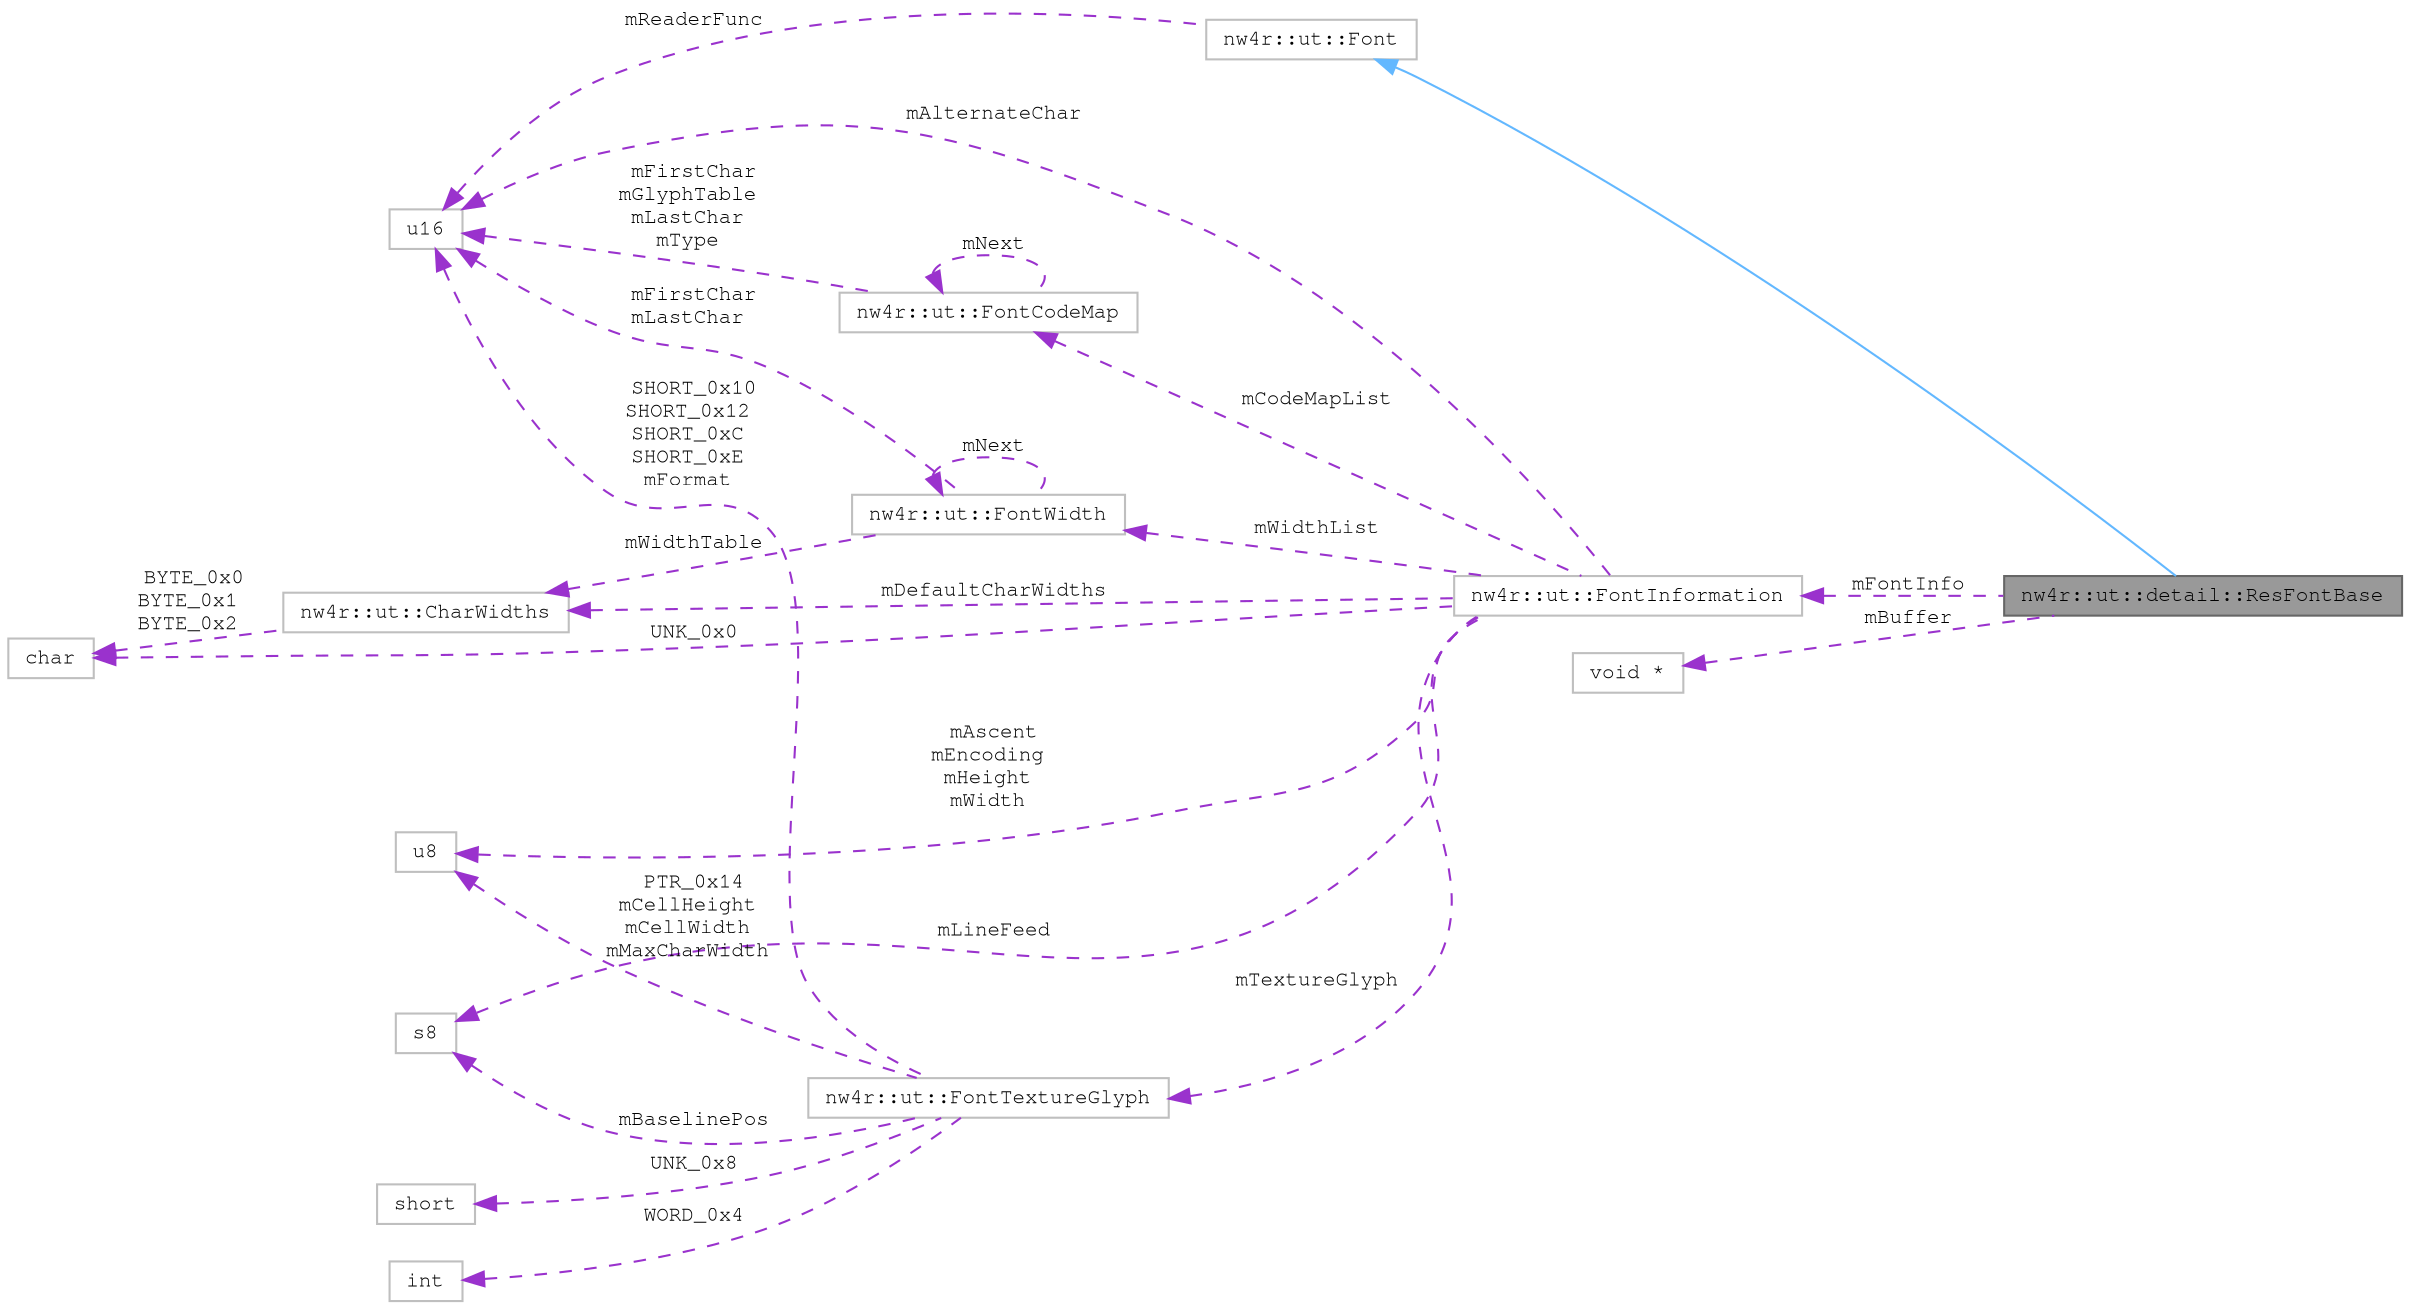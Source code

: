 digraph "nw4r::ut::detail::ResFontBase"
{
 // LATEX_PDF_SIZE
  bgcolor="transparent";
  edge [fontname=FreeMono,fontsize=10,labelfontname=FreeMono,labelfontsize=10];
  node [fontname=FreeMono,fontsize=10,shape=box,height=0.2,width=0.4];
  rankdir="LR";
  Node1 [label="nw4r::ut::detail::ResFontBase",height=0.2,width=0.4,color="gray40", fillcolor="grey60", style="filled", fontcolor="black",tooltip=" "];
  Node2 -> Node1 [dir="back",color="steelblue1",style="solid"];
  Node2 [label="nw4r::ut::Font",height=0.2,width=0.4,color="grey75", fillcolor="white", style="filled",URL="$structnw4r_1_1ut_1_1_font.html",tooltip=" "];
  Node3 -> Node2 [dir="back",color="darkorchid3",style="dashed",label=" mReaderFunc" ];
  Node3 [label="u16",height=0.2,width=0.4,color="grey75", fillcolor="white", style="filled",URL="$classu16.html",tooltip=" "];
  Node4 -> Node1 [dir="back",color="darkorchid3",style="dashed",label=" mBuffer" ];
  Node4 [label="void *",height=0.2,width=0.4,color="grey75", fillcolor="white", style="filled",tooltip=" "];
  Node5 -> Node1 [dir="back",color="darkorchid3",style="dashed",label=" mFontInfo" ];
  Node5 [label="nw4r::ut::FontInformation",height=0.2,width=0.4,color="grey75", fillcolor="white", style="filled",URL="$structnw4r_1_1ut_1_1_font_information.html",tooltip=" "];
  Node6 -> Node5 [dir="back",color="darkorchid3",style="dashed",label=" UNK_0x0" ];
  Node6 [label="char",height=0.2,width=0.4,color="grey75", fillcolor="white", style="filled",tooltip=" "];
  Node7 -> Node5 [dir="back",color="darkorchid3",style="dashed",label=" mLineFeed" ];
  Node7 [label="s8",height=0.2,width=0.4,color="grey75", fillcolor="white", style="filled",tooltip=" "];
  Node3 -> Node5 [dir="back",color="darkorchid3",style="dashed",label=" mAlternateChar" ];
  Node8 -> Node5 [dir="back",color="darkorchid3",style="dashed",label=" mDefaultCharWidths" ];
  Node8 [label="nw4r::ut::CharWidths",height=0.2,width=0.4,color="grey75", fillcolor="white", style="filled",URL="$structnw4r_1_1ut_1_1_char_widths.html",tooltip=" "];
  Node6 -> Node8 [dir="back",color="darkorchid3",style="dashed",label=" BYTE_0x0\nBYTE_0x1\nBYTE_0x2" ];
  Node9 -> Node5 [dir="back",color="darkorchid3",style="dashed",label=" mAscent\nmEncoding\nmHeight\nmWidth" ];
  Node9 [label="u8",height=0.2,width=0.4,color="grey75", fillcolor="white", style="filled",tooltip=" "];
  Node10 -> Node5 [dir="back",color="darkorchid3",style="dashed",label=" mTextureGlyph" ];
  Node10 [label="nw4r::ut::FontTextureGlyph",height=0.2,width=0.4,color="grey75", fillcolor="white", style="filled",URL="$structnw4r_1_1ut_1_1_font_texture_glyph.html",tooltip=" "];
  Node9 -> Node10 [dir="back",color="darkorchid3",style="dashed",label=" PTR_0x14\nmCellHeight\nmCellWidth\nmMaxCharWidth" ];
  Node7 -> Node10 [dir="back",color="darkorchid3",style="dashed",label=" mBaselinePos" ];
  Node11 -> Node10 [dir="back",color="darkorchid3",style="dashed",label=" WORD_0x4" ];
  Node11 [label="int",height=0.2,width=0.4,color="grey75", fillcolor="white", style="filled",tooltip=" "];
  Node12 -> Node10 [dir="back",color="darkorchid3",style="dashed",label=" UNK_0x8" ];
  Node12 [label="short",height=0.2,width=0.4,color="grey75", fillcolor="white", style="filled",tooltip=" "];
  Node3 -> Node10 [dir="back",color="darkorchid3",style="dashed",label=" SHORT_0x10\nSHORT_0x12\nSHORT_0xC\nSHORT_0xE\nmFormat" ];
  Node13 -> Node5 [dir="back",color="darkorchid3",style="dashed",label=" mWidthList" ];
  Node13 [label="nw4r::ut::FontWidth",height=0.2,width=0.4,color="grey75", fillcolor="white", style="filled",URL="$structnw4r_1_1ut_1_1_font_width.html",tooltip=" "];
  Node3 -> Node13 [dir="back",color="darkorchid3",style="dashed",label=" mFirstChar\nmLastChar" ];
  Node13 -> Node13 [dir="back",color="darkorchid3",style="dashed",label=" mNext" ];
  Node8 -> Node13 [dir="back",color="darkorchid3",style="dashed",label=" mWidthTable" ];
  Node14 -> Node5 [dir="back",color="darkorchid3",style="dashed",label=" mCodeMapList" ];
  Node14 [label="nw4r::ut::FontCodeMap",height=0.2,width=0.4,color="grey75", fillcolor="white", style="filled",URL="$structnw4r_1_1ut_1_1_font_code_map.html",tooltip=" "];
  Node3 -> Node14 [dir="back",color="darkorchid3",style="dashed",label=" mFirstChar\nmGlyphTable\nmLastChar\nmType" ];
  Node14 -> Node14 [dir="back",color="darkorchid3",style="dashed",label=" mNext" ];
}
